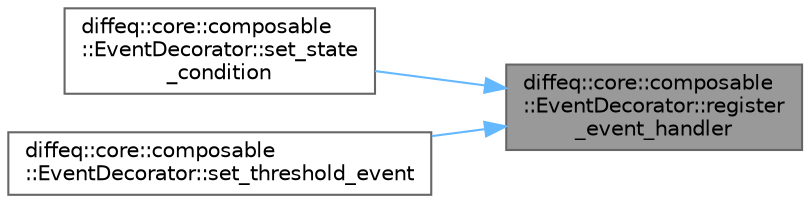 digraph "diffeq::core::composable::EventDecorator::register_event_handler"
{
 // LATEX_PDF_SIZE
  bgcolor="transparent";
  edge [fontname=Helvetica,fontsize=10,labelfontname=Helvetica,labelfontsize=10];
  node [fontname=Helvetica,fontsize=10,shape=box,height=0.2,width=0.4];
  rankdir="RL";
  Node1 [id="Node000001",label="diffeq::core::composable\l::EventDecorator::register\l_event_handler",height=0.2,width=0.4,color="gray40", fillcolor="grey60", style="filled", fontcolor="black",tooltip="Register event handler for specific trigger type."];
  Node1 -> Node2 [id="edge1_Node000001_Node000002",dir="back",color="steelblue1",style="solid",tooltip=" "];
  Node2 [id="Node000002",label="diffeq::core::composable\l::EventDecorator::set_state\l_condition",height=0.2,width=0.4,color="grey40", fillcolor="white", style="filled",URL="$classdiffeq_1_1core_1_1composable_1_1_event_decorator.html#a15b9107be5504b8ef8c351616de59b95",tooltip="Set state-based event condition."];
  Node1 -> Node3 [id="edge2_Node000001_Node000003",dir="back",color="steelblue1",style="solid",tooltip=" "];
  Node3 [id="Node000003",label="diffeq::core::composable\l::EventDecorator::set_threshold_event",height=0.2,width=0.4,color="grey40", fillcolor="white", style="filled",URL="$classdiffeq_1_1core_1_1composable_1_1_event_decorator.html#ac157c2e081c825c34df04372d50457c8",tooltip="Set threshold crossing event."];
}
